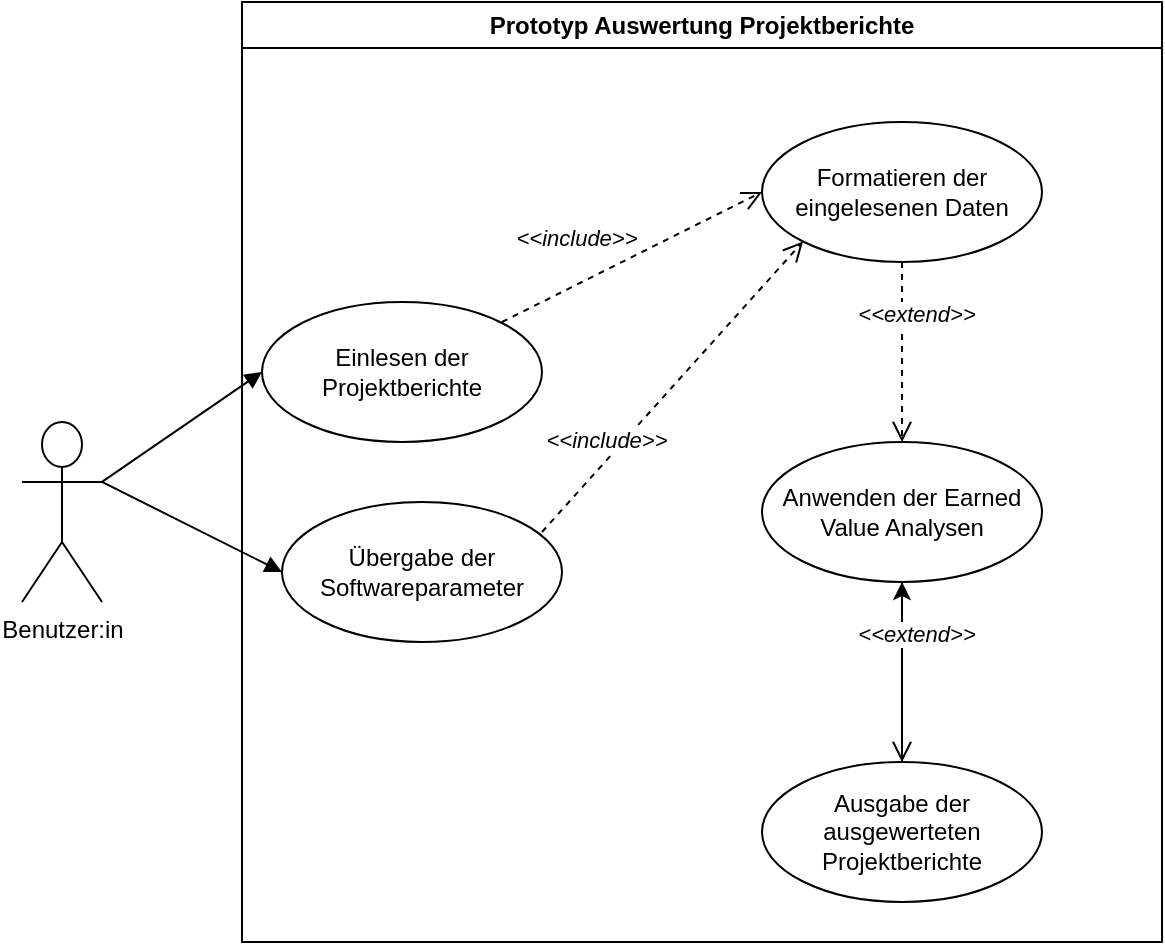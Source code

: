 <mxfile version="24.4.0" type="github">
  <diagram name="Seite-1" id="G-SE2IYkhQB5oXButjqD">
    <mxGraphModel dx="1252" dy="705" grid="1" gridSize="10" guides="1" tooltips="1" connect="1" arrows="1" fold="1" page="1" pageScale="1" pageWidth="827" pageHeight="1169" math="0" shadow="0">
      <root>
        <mxCell id="0" />
        <mxCell id="1" parent="0" />
        <object label="Benutzer:in" id="9fEoeXmsIigOImRHg2mx-1">
          <mxCell style="shape=umlActor;verticalLabelPosition=bottom;verticalAlign=top;html=1;" vertex="1" parent="1">
            <mxGeometry x="50" y="230" width="40" height="90" as="geometry" />
          </mxCell>
        </object>
        <mxCell id="9fEoeXmsIigOImRHg2mx-9" value="Prototyp Auswertung Projektberichte" style="swimlane;whiteSpace=wrap;" vertex="1" parent="1">
          <mxGeometry x="160" y="20" width="460" height="470" as="geometry" />
        </mxCell>
        <mxCell id="9fEoeXmsIigOImRHg2mx-5" value="Übergabe der Softwareparameter" style="ellipse;whiteSpace=wrap;html=1;" vertex="1" parent="9fEoeXmsIigOImRHg2mx-9">
          <mxGeometry x="20" y="250" width="140" height="70" as="geometry" />
        </mxCell>
        <mxCell id="9fEoeXmsIigOImRHg2mx-4" value="Einlesen der Projektberichte" style="ellipse;whiteSpace=wrap;html=1;" vertex="1" parent="9fEoeXmsIigOImRHg2mx-9">
          <mxGeometry x="10" y="150" width="140" height="70" as="geometry" />
        </mxCell>
        <mxCell id="9fEoeXmsIigOImRHg2mx-22" value="" style="edgeStyle=orthogonalEdgeStyle;rounded=0;orthogonalLoop=1;jettySize=auto;html=1;" edge="1" parent="9fEoeXmsIigOImRHg2mx-9" source="9fEoeXmsIigOImRHg2mx-8" target="9fEoeXmsIigOImRHg2mx-7">
          <mxGeometry relative="1" as="geometry" />
        </mxCell>
        <mxCell id="9fEoeXmsIigOImRHg2mx-8" value="Ausgabe der ausgewerteten Projektberichte" style="ellipse;whiteSpace=wrap;html=1;" vertex="1" parent="9fEoeXmsIigOImRHg2mx-9">
          <mxGeometry x="260" y="380" width="140" height="70" as="geometry" />
        </mxCell>
        <mxCell id="9fEoeXmsIigOImRHg2mx-7" value="Anwenden der Earned Value Analysen" style="ellipse;whiteSpace=wrap;html=1;" vertex="1" parent="9fEoeXmsIigOImRHg2mx-9">
          <mxGeometry x="260" y="220" width="140" height="70" as="geometry" />
        </mxCell>
        <mxCell id="9fEoeXmsIigOImRHg2mx-6" value="Formatieren der eingelesenen Daten" style="ellipse;whiteSpace=wrap;html=1;" vertex="1" parent="9fEoeXmsIigOImRHg2mx-9">
          <mxGeometry x="260" y="60" width="140" height="70" as="geometry" />
        </mxCell>
        <mxCell id="9fEoeXmsIigOImRHg2mx-10" value="&amp;lt;&amp;lt;include&amp;gt;&amp;gt;" style="html=1;verticalAlign=middle;endArrow=open;dashed=1;endSize=8;curved=0;rounded=0;entryX=0;entryY=0.5;entryDx=0;entryDy=0;labelPosition=center;verticalLabelPosition=middle;align=center;fontStyle=2;textDirection=ltr;" edge="1" parent="9fEoeXmsIigOImRHg2mx-9" target="9fEoeXmsIigOImRHg2mx-6">
          <mxGeometry x="-0.286" y="21" relative="1" as="geometry">
            <mxPoint x="130" y="160" as="sourcePoint" />
            <mxPoint x="180" y="160" as="targetPoint" />
            <mxPoint as="offset" />
          </mxGeometry>
        </mxCell>
        <mxCell id="9fEoeXmsIigOImRHg2mx-15" value="&amp;lt;&amp;lt;include&amp;gt;&amp;gt;" style="html=1;verticalAlign=middle;endArrow=open;dashed=1;endSize=8;curved=0;rounded=0;entryX=0;entryY=1;entryDx=0;entryDy=0;labelPosition=center;verticalLabelPosition=middle;align=center;fontStyle=2;textDirection=ltr;" edge="1" parent="9fEoeXmsIigOImRHg2mx-9" target="9fEoeXmsIigOImRHg2mx-6">
          <mxGeometry x="-0.43" y="7" relative="1" as="geometry">
            <mxPoint x="150" y="265" as="sourcePoint" />
            <mxPoint x="240" y="200" as="targetPoint" />
            <mxPoint as="offset" />
          </mxGeometry>
        </mxCell>
        <mxCell id="9fEoeXmsIigOImRHg2mx-20" value="&amp;lt;&amp;lt;extend&amp;gt;&amp;gt;" style="html=1;verticalAlign=middle;endArrow=open;dashed=1;endSize=8;curved=0;rounded=0;entryX=0.5;entryY=0;entryDx=0;entryDy=0;labelPosition=center;verticalLabelPosition=middle;align=center;fontStyle=2;textDirection=ltr;exitX=0.5;exitY=1;exitDx=0;exitDy=0;" edge="1" parent="9fEoeXmsIigOImRHg2mx-9" source="9fEoeXmsIigOImRHg2mx-7" target="9fEoeXmsIigOImRHg2mx-8">
          <mxGeometry x="-0.43" y="7" relative="1" as="geometry">
            <mxPoint x="89" y="450" as="sourcePoint" />
            <mxPoint x="220" y="305" as="targetPoint" />
            <mxPoint as="offset" />
          </mxGeometry>
        </mxCell>
        <mxCell id="9fEoeXmsIigOImRHg2mx-21" value="&amp;lt;&amp;lt;extend&amp;gt;&amp;gt;" style="html=1;verticalAlign=middle;endArrow=open;dashed=1;endSize=8;curved=0;rounded=0;entryX=0.5;entryY=0;entryDx=0;entryDy=0;labelPosition=center;verticalLabelPosition=middle;align=center;fontStyle=2;textDirection=ltr;exitX=0.5;exitY=1;exitDx=0;exitDy=0;" edge="1" parent="9fEoeXmsIigOImRHg2mx-9" source="9fEoeXmsIigOImRHg2mx-6" target="9fEoeXmsIigOImRHg2mx-7">
          <mxGeometry x="-0.43" y="7" relative="1" as="geometry">
            <mxPoint x="330" y="160" as="sourcePoint" />
            <mxPoint x="329.5" y="220" as="targetPoint" />
            <mxPoint as="offset" />
          </mxGeometry>
        </mxCell>
        <mxCell id="9fEoeXmsIigOImRHg2mx-18" value="" style="html=1;verticalAlign=bottom;endArrow=block;curved=0;rounded=0;exitX=1;exitY=0.333;exitDx=0;exitDy=0;exitPerimeter=0;entryX=0;entryY=0.5;entryDx=0;entryDy=0;" edge="1" parent="1" source="9fEoeXmsIigOImRHg2mx-1" target="9fEoeXmsIigOImRHg2mx-5">
          <mxGeometry width="80" relative="1" as="geometry">
            <mxPoint x="100" y="250" as="sourcePoint" />
            <mxPoint x="180" y="250" as="targetPoint" />
          </mxGeometry>
        </mxCell>
        <mxCell id="9fEoeXmsIigOImRHg2mx-17" value="" style="html=1;verticalAlign=bottom;endArrow=block;curved=0;rounded=0;entryX=0;entryY=0.5;entryDx=0;entryDy=0;exitX=1;exitY=0.333;exitDx=0;exitDy=0;exitPerimeter=0;" edge="1" parent="1" source="9fEoeXmsIigOImRHg2mx-1" target="9fEoeXmsIigOImRHg2mx-4">
          <mxGeometry width="80" relative="1" as="geometry">
            <mxPoint x="100" y="250" as="sourcePoint" />
            <mxPoint x="180" y="250" as="targetPoint" />
          </mxGeometry>
        </mxCell>
      </root>
    </mxGraphModel>
  </diagram>
</mxfile>
